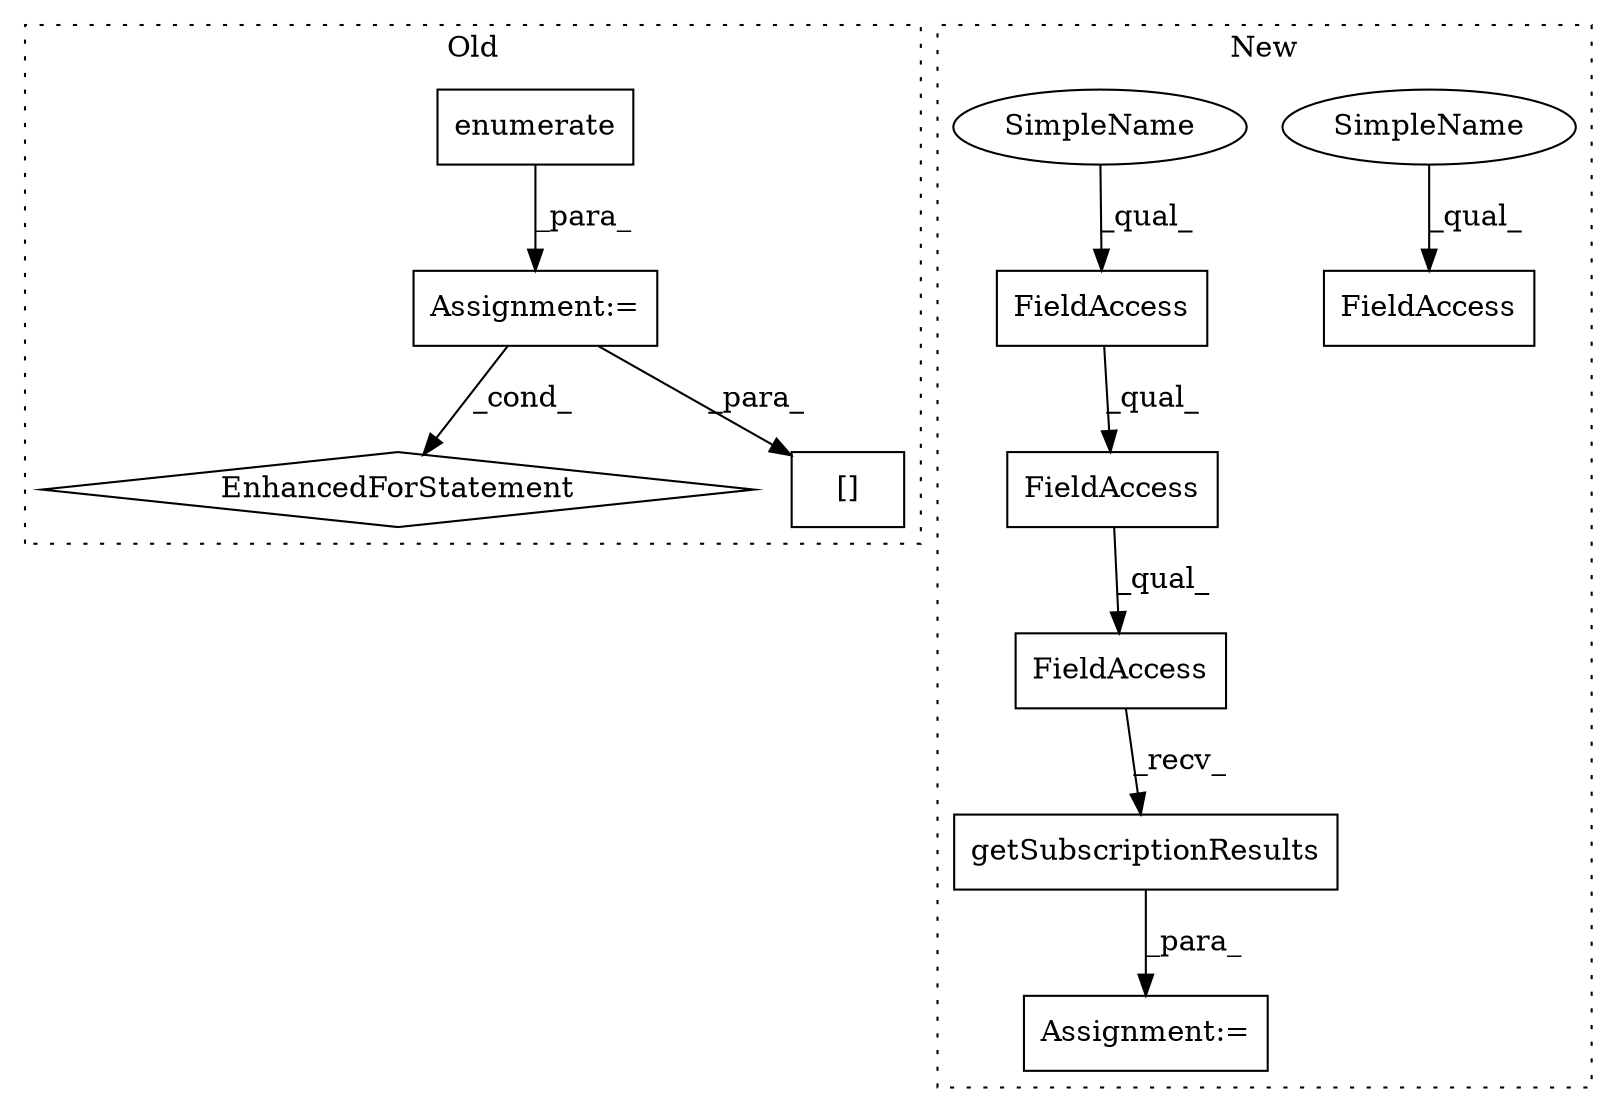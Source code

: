 digraph G {
subgraph cluster0 {
1 [label="EnhancedForStatement" a="70" s="8860,8950" l="63,2" shape="diamond"];
3 [label="Assignment:=" a="7" s="8860,8950" l="63,2" shape="box"];
5 [label="[]" a="2" s="8994,9001" l="6,1" shape="box"];
10 [label="enumerate" a="32" s="8936,8949" l="10,1" shape="box"];
label = "Old";
style="dotted";
}
subgraph cluster1 {
2 [label="getSubscriptionResults" a="32" s="9041" l="24" shape="box"];
4 [label="FieldAccess" a="22" s="9007" l="33" shape="box"];
6 [label="FieldAccess" a="22" s="9007" l="25" shape="box"];
7 [label="Assignment:=" a="7" s="9006" l="1" shape="box"];
8 [label="FieldAccess" a="22" s="9007" l="8" shape="box"];
9 [label="FieldAccess" a="22" s="9132" l="8" shape="box"];
11 [label="SimpleName" a="42" s="9132" l="4" shape="ellipse"];
12 [label="SimpleName" a="42" s="9007" l="4" shape="ellipse"];
label = "New";
style="dotted";
}
2 -> 7 [label="_para_"];
3 -> 1 [label="_cond_"];
3 -> 5 [label="_para_"];
4 -> 2 [label="_recv_"];
6 -> 4 [label="_qual_"];
8 -> 6 [label="_qual_"];
10 -> 3 [label="_para_"];
11 -> 9 [label="_qual_"];
12 -> 8 [label="_qual_"];
}